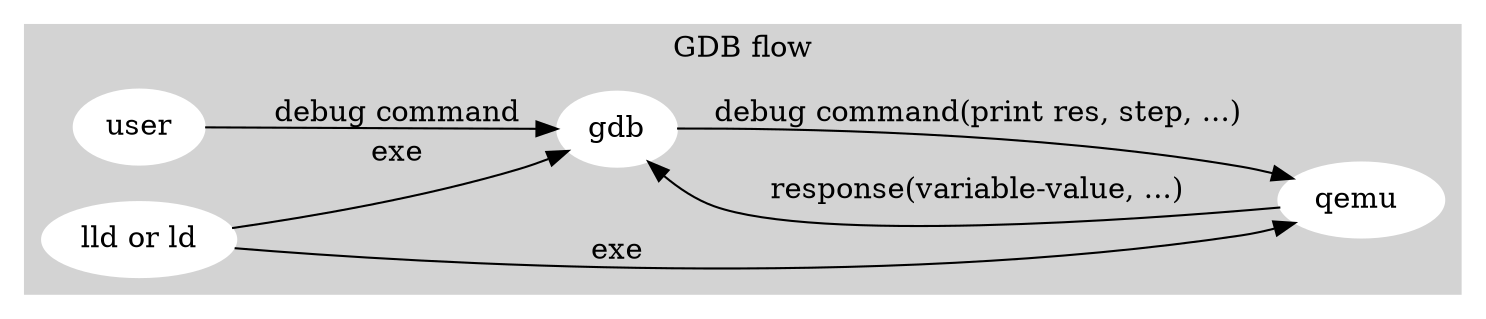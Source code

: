 digraph G {

  rankdir=LR;
  subgraph cluster_0 {
    style=filled;
    color=lightgrey;
    label = "GDB flow";
    node [style=filled,color=white]; user, gdb;
    node [style=filled,color=white]; linker [label = "lld or ld"];
    node [style=filled,color=white]; simulator [label = "qemu "];
    linker -> simulator [ label = "exe" ];
    linker -> gdb [ label = "exe" ];
    user -> gdb [label = "debug command"];
    gdb -> simulator [label = "debug command(print res, step, ...)"];
    simulator -> gdb [label = "response(variable-value, ...)"];
  }

}
